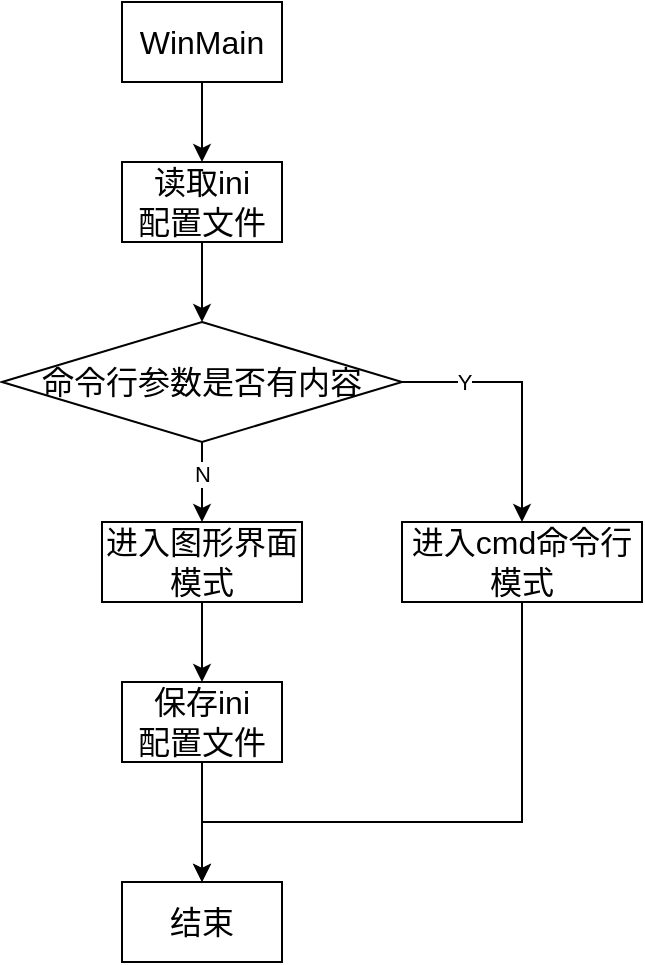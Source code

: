 <mxfile version="24.2.5" type="device">
  <diagram name="第 1 页" id="6gIKcwAY9WZdEUUmm262">
    <mxGraphModel dx="1098" dy="820" grid="1" gridSize="10" guides="1" tooltips="1" connect="1" arrows="1" fold="1" page="1" pageScale="1" pageWidth="827" pageHeight="1169" math="0" shadow="0">
      <root>
        <mxCell id="0" />
        <mxCell id="1" parent="0" />
        <mxCell id="UtgOYbqUmiQt_hMbVHlg-5" value="" style="edgeStyle=orthogonalEdgeStyle;rounded=0;orthogonalLoop=1;jettySize=auto;html=1;" parent="1" source="UtgOYbqUmiQt_hMbVHlg-1" target="UtgOYbqUmiQt_hMbVHlg-2" edge="1">
          <mxGeometry relative="1" as="geometry" />
        </mxCell>
        <mxCell id="UtgOYbqUmiQt_hMbVHlg-1" value="WinMain" style="rounded=0;whiteSpace=wrap;html=1;fontSize=16;" parent="1" vertex="1">
          <mxGeometry x="360" y="200" width="80" height="40" as="geometry" />
        </mxCell>
        <mxCell id="UtgOYbqUmiQt_hMbVHlg-6" value="" style="edgeStyle=orthogonalEdgeStyle;rounded=0;orthogonalLoop=1;jettySize=auto;html=1;" parent="1" source="UtgOYbqUmiQt_hMbVHlg-2" target="UtgOYbqUmiQt_hMbVHlg-4" edge="1">
          <mxGeometry relative="1" as="geometry" />
        </mxCell>
        <mxCell id="UtgOYbqUmiQt_hMbVHlg-2" value="读取ini&lt;div&gt;配置文件&lt;/div&gt;" style="rounded=0;whiteSpace=wrap;html=1;fontSize=16;" parent="1" vertex="1">
          <mxGeometry x="360" y="280" width="80" height="40" as="geometry" />
        </mxCell>
        <mxCell id="UtgOYbqUmiQt_hMbVHlg-9" style="edgeStyle=orthogonalEdgeStyle;rounded=0;orthogonalLoop=1;jettySize=auto;html=1;exitX=1;exitY=0.5;exitDx=0;exitDy=0;entryX=0.5;entryY=0;entryDx=0;entryDy=0;" parent="1" source="UtgOYbqUmiQt_hMbVHlg-4" target="UtgOYbqUmiQt_hMbVHlg-8" edge="1">
          <mxGeometry relative="1" as="geometry" />
        </mxCell>
        <mxCell id="UtgOYbqUmiQt_hMbVHlg-18" value="Y" style="edgeLabel;html=1;align=center;verticalAlign=middle;resizable=0;points=[];" parent="UtgOYbqUmiQt_hMbVHlg-9" vertex="1" connectable="0">
          <mxGeometry x="-0.455" y="2" relative="1" as="geometry">
            <mxPoint x="-5" y="2" as="offset" />
          </mxGeometry>
        </mxCell>
        <mxCell id="UtgOYbqUmiQt_hMbVHlg-12" value="" style="edgeStyle=orthogonalEdgeStyle;rounded=0;orthogonalLoop=1;jettySize=auto;html=1;" parent="1" source="UtgOYbqUmiQt_hMbVHlg-4" target="UtgOYbqUmiQt_hMbVHlg-11" edge="1">
          <mxGeometry relative="1" as="geometry" />
        </mxCell>
        <mxCell id="UtgOYbqUmiQt_hMbVHlg-17" value="N" style="edgeLabel;html=1;align=center;verticalAlign=middle;resizable=0;points=[];" parent="UtgOYbqUmiQt_hMbVHlg-12" vertex="1" connectable="0">
          <mxGeometry x="0.217" relative="1" as="geometry">
            <mxPoint y="-9" as="offset" />
          </mxGeometry>
        </mxCell>
        <mxCell id="UtgOYbqUmiQt_hMbVHlg-4" value="命令行参数是否有内容" style="rhombus;whiteSpace=wrap;html=1;fontSize=16;" parent="1" vertex="1">
          <mxGeometry x="300" y="360" width="200" height="60" as="geometry" />
        </mxCell>
        <mxCell id="UtgOYbqUmiQt_hMbVHlg-16" style="edgeStyle=orthogonalEdgeStyle;rounded=0;orthogonalLoop=1;jettySize=auto;html=1;exitX=0.5;exitY=1;exitDx=0;exitDy=0;entryX=0.5;entryY=0;entryDx=0;entryDy=0;" parent="1" source="UtgOYbqUmiQt_hMbVHlg-8" target="UtgOYbqUmiQt_hMbVHlg-14" edge="1">
          <mxGeometry relative="1" as="geometry">
            <Array as="points">
              <mxPoint x="560" y="610" />
              <mxPoint x="400" y="610" />
            </Array>
          </mxGeometry>
        </mxCell>
        <mxCell id="UtgOYbqUmiQt_hMbVHlg-8" value="进入cmd命令行模式" style="rounded=0;whiteSpace=wrap;html=1;fontSize=16;" parent="1" vertex="1">
          <mxGeometry x="500" y="460" width="120" height="40" as="geometry" />
        </mxCell>
        <mxCell id="z_3M-j22Fwvgu1fQ5Qwy-2" value="" style="edgeStyle=orthogonalEdgeStyle;rounded=0;orthogonalLoop=1;jettySize=auto;html=1;" edge="1" parent="1" source="UtgOYbqUmiQt_hMbVHlg-11" target="z_3M-j22Fwvgu1fQ5Qwy-1">
          <mxGeometry relative="1" as="geometry" />
        </mxCell>
        <mxCell id="UtgOYbqUmiQt_hMbVHlg-11" value="进入图形界面模式" style="rounded=0;whiteSpace=wrap;html=1;fontSize=16;" parent="1" vertex="1">
          <mxGeometry x="350" y="460" width="100" height="40" as="geometry" />
        </mxCell>
        <mxCell id="UtgOYbqUmiQt_hMbVHlg-14" value="结束" style="rounded=0;whiteSpace=wrap;html=1;fontSize=16;" parent="1" vertex="1">
          <mxGeometry x="360" y="640" width="80" height="40" as="geometry" />
        </mxCell>
        <mxCell id="z_3M-j22Fwvgu1fQ5Qwy-3" style="edgeStyle=orthogonalEdgeStyle;rounded=0;orthogonalLoop=1;jettySize=auto;html=1;exitX=0.5;exitY=1;exitDx=0;exitDy=0;entryX=0.5;entryY=0;entryDx=0;entryDy=0;" edge="1" parent="1" source="z_3M-j22Fwvgu1fQ5Qwy-1" target="UtgOYbqUmiQt_hMbVHlg-14">
          <mxGeometry relative="1" as="geometry" />
        </mxCell>
        <mxCell id="z_3M-j22Fwvgu1fQ5Qwy-1" value="保存ini&lt;div&gt;配置文件&lt;/div&gt;" style="rounded=0;whiteSpace=wrap;html=1;fontSize=16;" vertex="1" parent="1">
          <mxGeometry x="360" y="540" width="80" height="40" as="geometry" />
        </mxCell>
      </root>
    </mxGraphModel>
  </diagram>
</mxfile>
